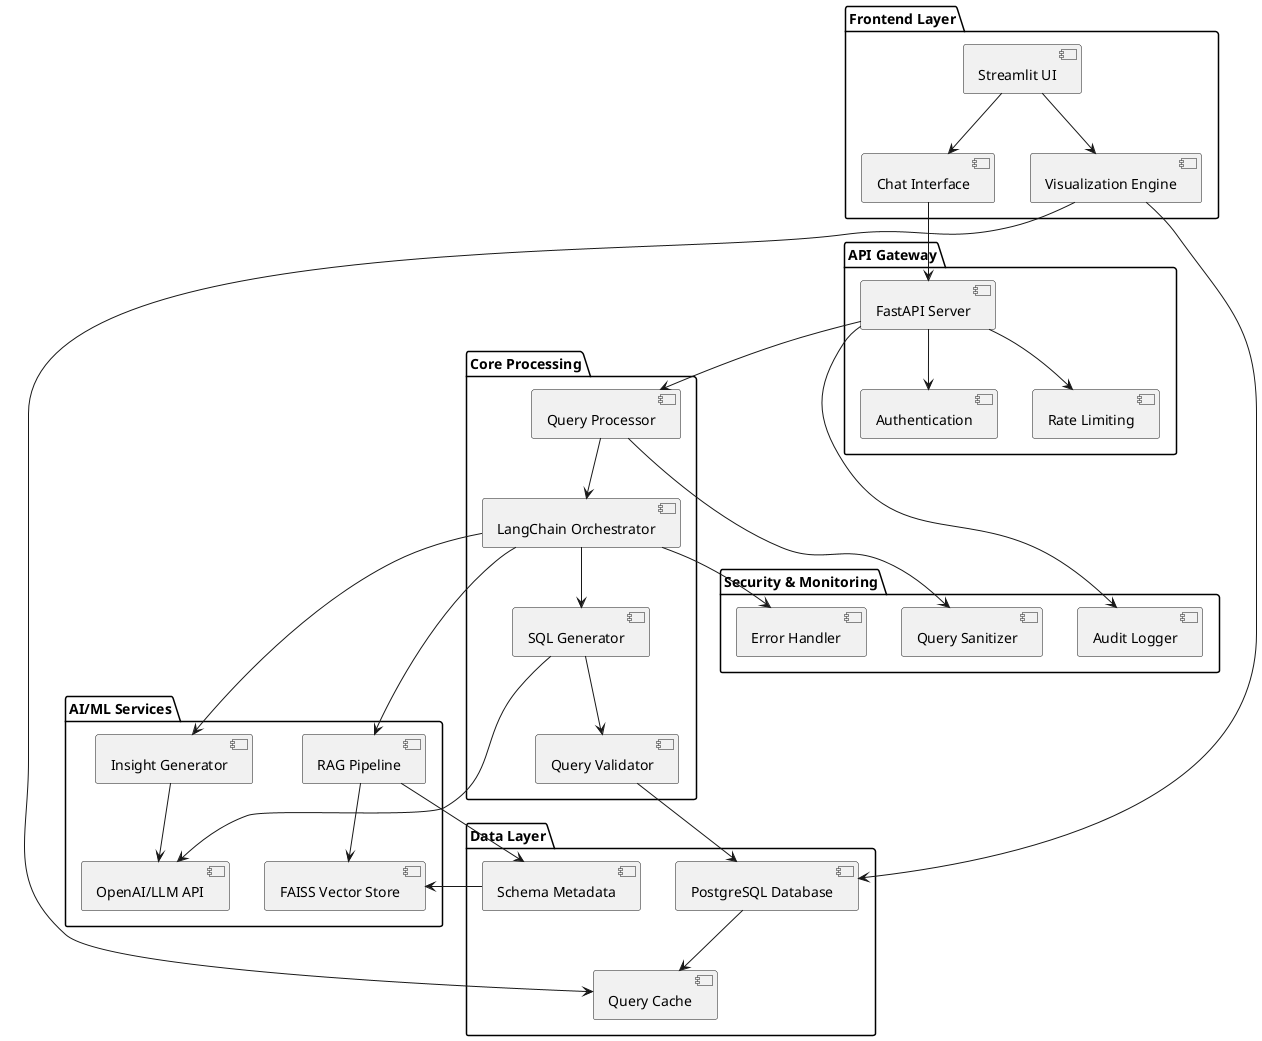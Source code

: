 @startuml System Architecture

!define RECTANGLE class

package "Frontend Layer" {
    [Streamlit UI] as UI
    [Chat Interface] as Chat
    [Visualization Engine] as Viz
}

package "API Gateway" {
    [FastAPI Server] as API
    [Authentication] as Auth
    [Rate Limiting] as Rate
}

package "Core Processing" {
    [Query Processor] as QP
    [LangChain Orchestrator] as LC
    [SQL Generator] as SQLGen
    [Query Validator] as Validator
}

package "AI/ML Services" {
    [OpenAI/LLM API] as LLM
    [RAG Pipeline] as RAG
    [FAISS Vector Store] as FAISS
    [Insight Generator] as Insights
}

package "Data Layer" {
    [PostgreSQL Database] as DB
    [Schema Metadata] as Schema
    [Query Cache] as Cache
}

package "Security & Monitoring" {
    [Query Sanitizer] as Sanitizer
    [Audit Logger] as Logger
    [Error Handler] as ErrorHandler
}

' Frontend connections
UI --> Chat
Chat --> API
UI --> Viz

' API Gateway connections
API --> Auth
API --> Rate
API --> QP

' Core Processing flow
QP --> LC
LC --> SQLGen
SQLGen --> Validator
Validator --> DB
LC --> RAG
LC --> Insights

' AI/ML connections
SQLGen --> LLM
RAG --> FAISS
RAG --> Schema
Insights --> LLM

' Data connections
DB --> Cache
Schema --> FAISS

' Security connections
QP --> Sanitizer
API --> Logger
LC --> ErrorHandler

' External connections
Viz --> Cache
Viz --> DB

@enduml